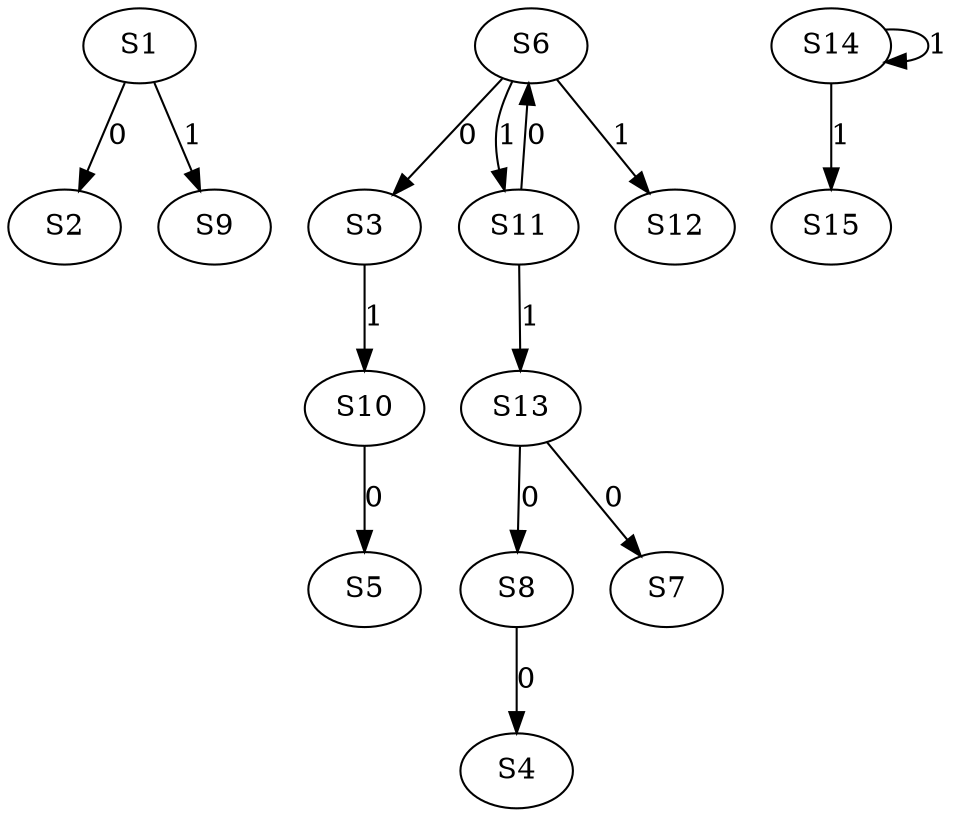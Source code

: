 strict digraph {
	S1 -> S2 [ label = 0 ];
	S6 -> S3 [ label = 0 ];
	S8 -> S4 [ label = 0 ];
	S10 -> S5 [ label = 0 ];
	S11 -> S6 [ label = 0 ];
	S13 -> S7 [ label = 0 ];
	S13 -> S8 [ label = 0 ];
	S1 -> S9 [ label = 1 ];
	S3 -> S10 [ label = 1 ];
	S6 -> S11 [ label = 1 ];
	S6 -> S12 [ label = 1 ];
	S11 -> S13 [ label = 1 ];
	S14 -> S14 [ label = 1 ];
	S14 -> S15 [ label = 1 ];
}